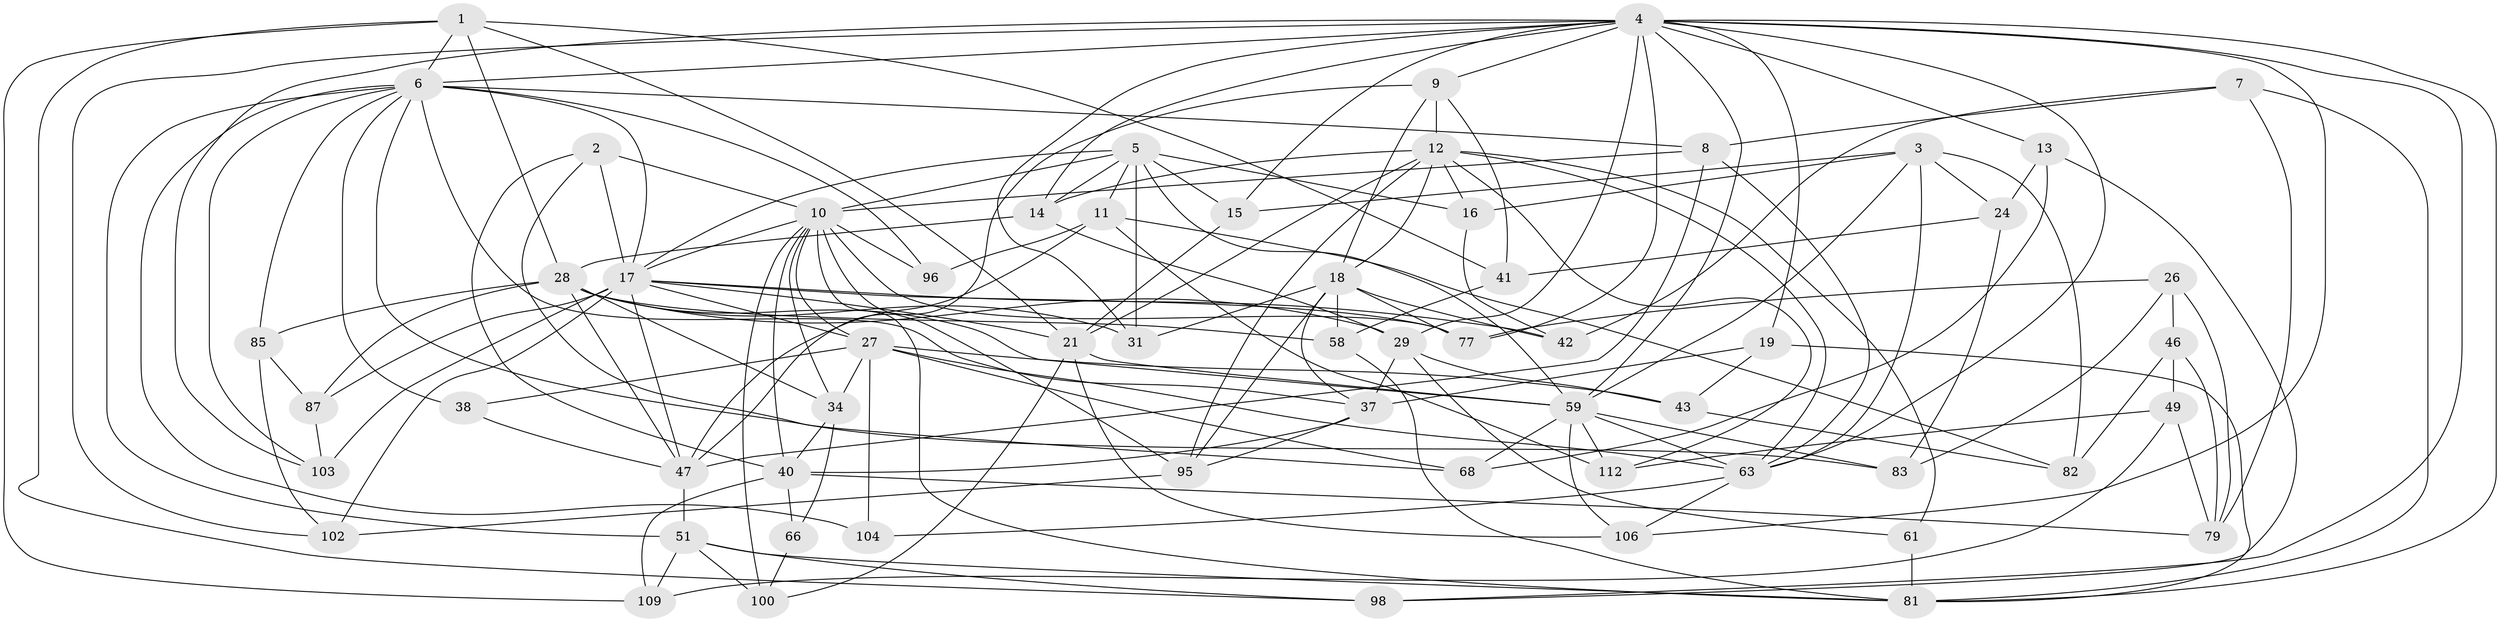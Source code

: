 // original degree distribution, {4: 1.0}
// Generated by graph-tools (version 1.1) at 2025/16/03/09/25 04:16:12]
// undirected, 60 vertices, 167 edges
graph export_dot {
graph [start="1"]
  node [color=gray90,style=filled];
  1 [super="+23"];
  2;
  3 [super="+20"];
  4 [super="+36+35"];
  5 [super="+25"];
  6 [super="+121+44+48"];
  7;
  8 [super="+33"];
  9 [super="+53"];
  10 [super="+73+60"];
  11 [super="+62"];
  12 [super="+30+117+45"];
  13;
  14 [super="+56"];
  15;
  16;
  17 [super="+32+57+52"];
  18 [super="+67"];
  19;
  21 [super="+74+22"];
  24;
  26;
  27 [super="+119+65"];
  28 [super="+70+115"];
  29 [super="+90"];
  31;
  34 [super="+78"];
  37 [super="+88"];
  38;
  40 [super="+71"];
  41;
  42;
  43;
  46;
  47 [super="+54+50"];
  49;
  51 [super="+75"];
  58;
  59 [super="+72+97"];
  61;
  63 [super="+69"];
  66;
  68;
  77 [super="+99"];
  79 [super="+111"];
  81 [super="+93+108"];
  82;
  83;
  85;
  87;
  95 [super="+107"];
  96;
  98;
  100;
  102;
  103;
  104;
  106;
  109;
  112;
  1 -- 109;
  1 -- 41;
  1 -- 98;
  1 -- 6;
  1 -- 28;
  1 -- 21;
  2 -- 40;
  2 -- 68;
  2 -- 17;
  2 -- 10;
  3 -- 15;
  3 -- 82;
  3 -- 16;
  3 -- 24;
  3 -- 59;
  3 -- 63;
  4 -- 31;
  4 -- 106;
  4 -- 13;
  4 -- 98;
  4 -- 29;
  4 -- 6;
  4 -- 102;
  4 -- 103;
  4 -- 9;
  4 -- 77 [weight=2];
  4 -- 14 [weight=2];
  4 -- 15;
  4 -- 81;
  4 -- 19;
  4 -- 59;
  4 -- 63;
  5 -- 15;
  5 -- 17;
  5 -- 10;
  5 -- 16;
  5 -- 11;
  5 -- 14;
  5 -- 31;
  5 -- 59;
  6 -- 103;
  6 -- 96;
  6 -- 38;
  6 -- 8;
  6 -- 51;
  6 -- 83;
  6 -- 37;
  6 -- 85;
  6 -- 104;
  6 -- 17;
  7 -- 8;
  7 -- 42;
  7 -- 79;
  7 -- 81;
  8 -- 47;
  8 -- 63;
  8 -- 10 [weight=2];
  9 -- 18;
  9 -- 47;
  9 -- 41;
  9 -- 12 [weight=2];
  10 -- 77;
  10 -- 40;
  10 -- 34;
  10 -- 27;
  10 -- 95;
  10 -- 96 [weight=2];
  10 -- 81;
  10 -- 100;
  10 -- 17;
  11 -- 96;
  11 -- 47 [weight=2];
  11 -- 112;
  11 -- 82;
  12 -- 112;
  12 -- 18;
  12 -- 61;
  12 -- 16;
  12 -- 21 [weight=2];
  12 -- 63;
  12 -- 14;
  12 -- 95 [weight=2];
  13 -- 24;
  13 -- 68;
  13 -- 98;
  14 -- 29;
  14 -- 28;
  15 -- 21;
  16 -- 42;
  17 -- 103;
  17 -- 47;
  17 -- 27;
  17 -- 102;
  17 -- 87;
  17 -- 77;
  17 -- 42;
  17 -- 21;
  18 -- 58;
  18 -- 37;
  18 -- 42;
  18 -- 95;
  18 -- 31;
  18 -- 77;
  19 -- 43;
  19 -- 81;
  19 -- 37;
  21 -- 100;
  21 -- 106;
  21 -- 59;
  24 -- 83;
  24 -- 41;
  26 -- 83;
  26 -- 77;
  26 -- 46;
  26 -- 79;
  27 -- 104 [weight=2];
  27 -- 43;
  27 -- 68;
  27 -- 38 [weight=2];
  27 -- 34;
  27 -- 63;
  28 -- 31;
  28 -- 87;
  28 -- 34;
  28 -- 29;
  28 -- 58;
  28 -- 85;
  28 -- 47;
  28 -- 59;
  29 -- 43;
  29 -- 61;
  29 -- 37;
  34 -- 66 [weight=2];
  34 -- 40;
  37 -- 40;
  37 -- 95;
  38 -- 47;
  40 -- 66;
  40 -- 109;
  40 -- 79 [weight=2];
  41 -- 58;
  43 -- 82;
  46 -- 49;
  46 -- 82;
  46 -- 79;
  47 -- 51;
  49 -- 79;
  49 -- 109;
  49 -- 112;
  51 -- 81;
  51 -- 98;
  51 -- 100;
  51 -- 109;
  58 -- 81;
  59 -- 83;
  59 -- 112;
  59 -- 68;
  59 -- 106;
  59 -- 63;
  61 -- 81 [weight=2];
  63 -- 104;
  63 -- 106;
  66 -- 100;
  85 -- 87;
  85 -- 102;
  87 -- 103;
  95 -- 102;
}
